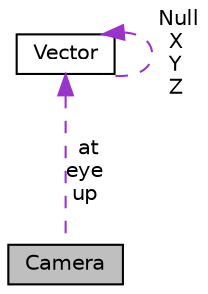 digraph "Camera"
{
 // LATEX_PDF_SIZE
  edge [fontname="Helvetica",fontsize="10",labelfontname="Helvetica",labelfontsize="10"];
  node [fontname="Helvetica",fontsize="10",shape=record];
  Node1 [label="Camera",height=0.2,width=0.4,color="black", fillcolor="grey75", style="filled", fontcolor="black",tooltip="Core camera class."];
  Node2 -> Node1 [dir="back",color="darkorchid3",fontsize="10",style="dashed",label=" at\neye\nup" ,fontname="Helvetica"];
  Node2 [label="Vector",height=0.2,width=0.4,color="black", fillcolor="white", style="filled",URL="$class_vector.html",tooltip="Vectors in three dimensions."];
  Node2 -> Node2 [dir="back",color="darkorchid3",fontsize="10",style="dashed",label=" Null\nX\nY\nZ" ,fontname="Helvetica"];
}
